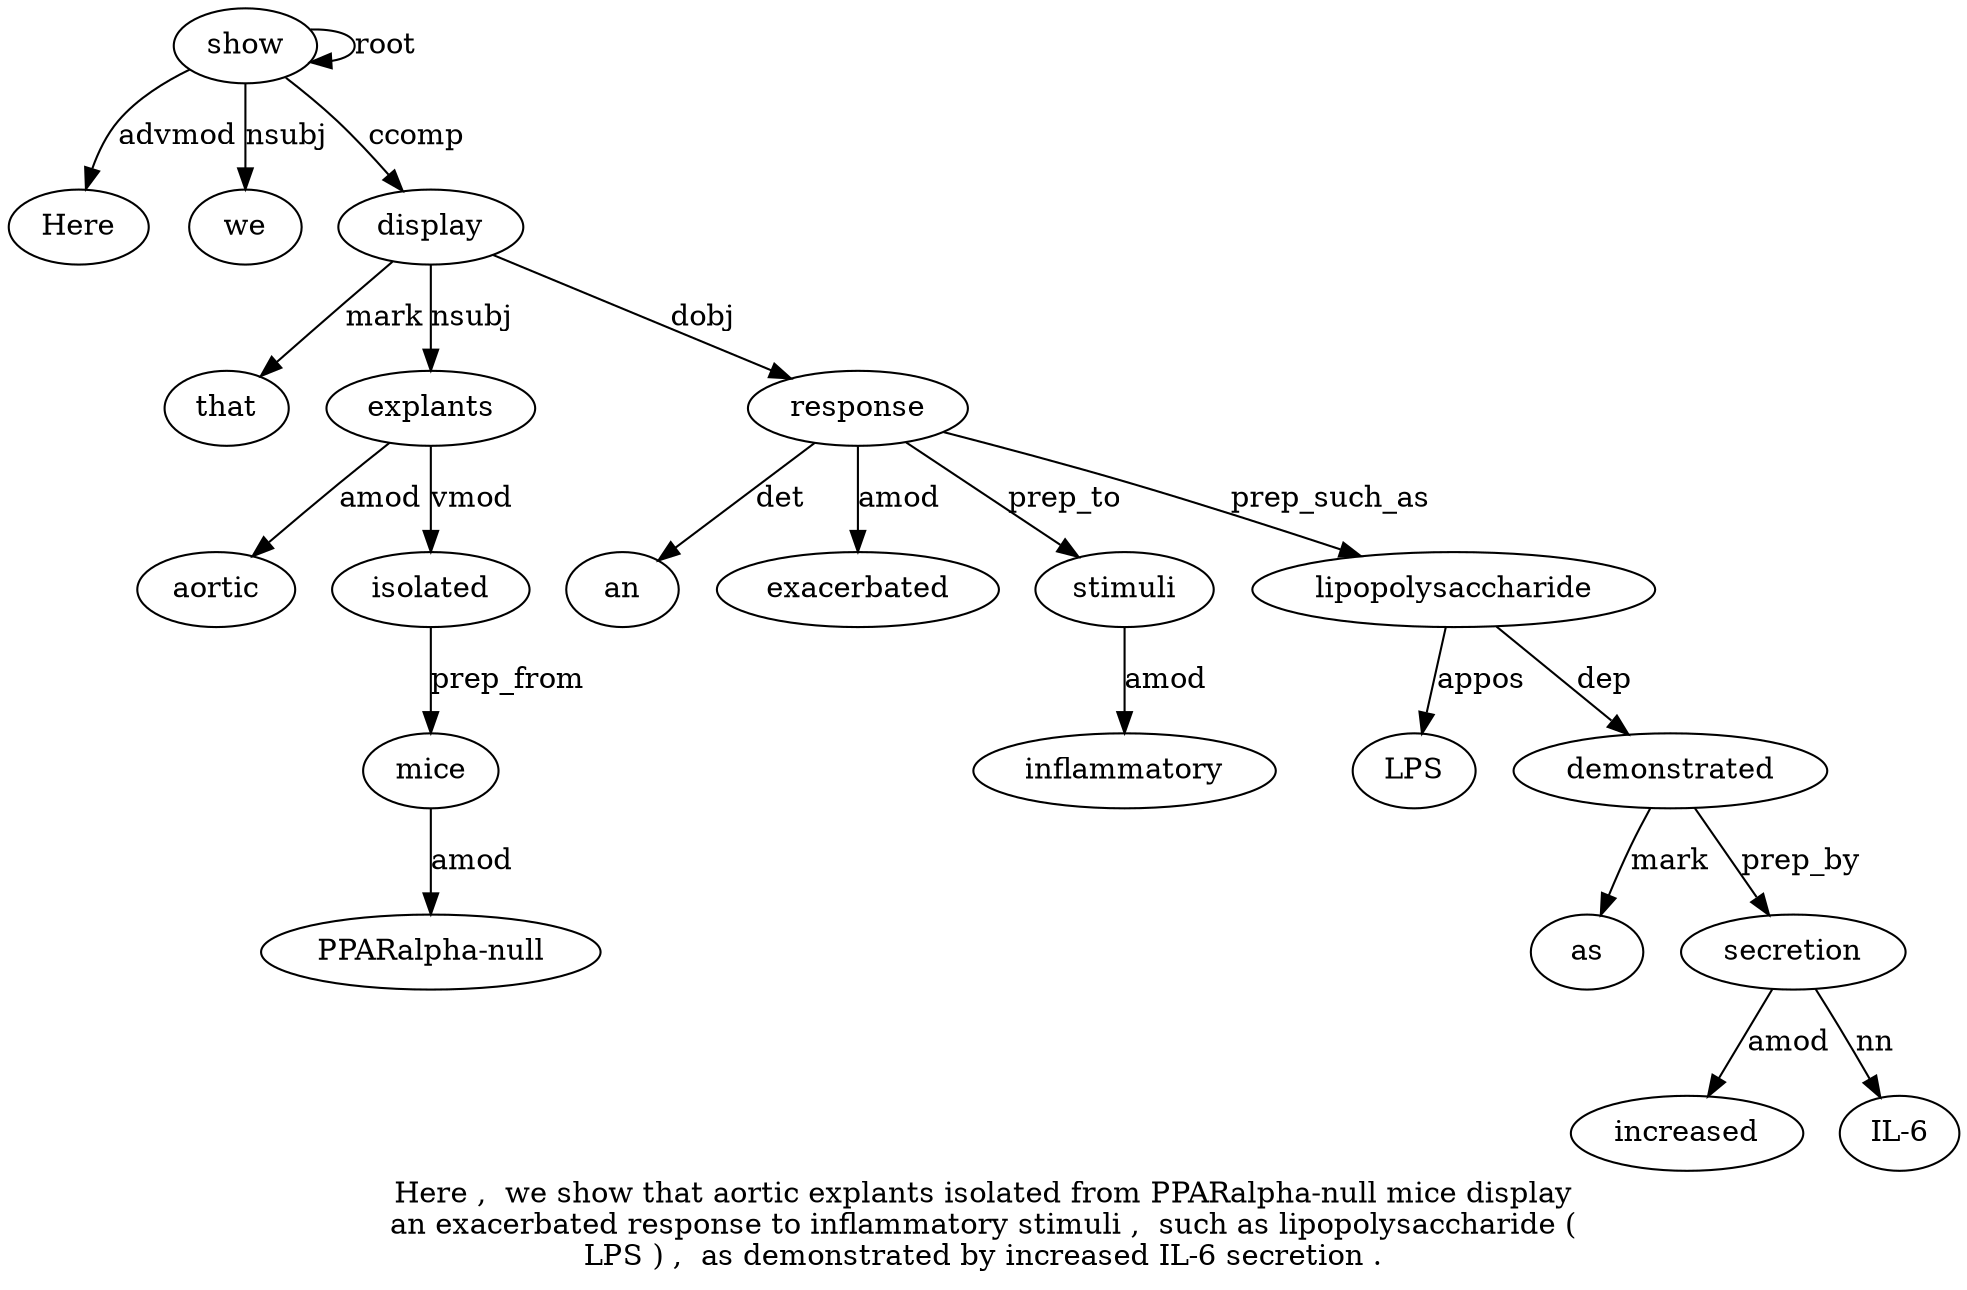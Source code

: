 digraph "Here ,  we show that aortic explants isolated from PPARalpha-null mice display an exacerbated response to inflammatory stimuli ,  such as lipopolysaccharide ( LPS ) ,  as demonstrated by increased IL-6 secretion ." {
label="Here ,  we show that aortic explants isolated from PPARalpha-null mice display
an exacerbated response to inflammatory stimuli ,  such as lipopolysaccharide (
LPS ) ,  as demonstrated by increased IL-6 secretion .";
show4 [style=filled, fillcolor=white, label=show];
Here1 [style=filled, fillcolor=white, label=Here];
show4 -> Here1  [label=advmod];
we3 [style=filled, fillcolor=white, label=we];
show4 -> we3  [label=nsubj];
show4 -> show4  [label=root];
display12 [style=filled, fillcolor=white, label=display];
that5 [style=filled, fillcolor=white, label=that];
display12 -> that5  [label=mark];
explants7 [style=filled, fillcolor=white, label=explants];
aortic6 [style=filled, fillcolor=white, label=aortic];
explants7 -> aortic6  [label=amod];
display12 -> explants7  [label=nsubj];
isolated8 [style=filled, fillcolor=white, label=isolated];
explants7 -> isolated8  [label=vmod];
mice11 [style=filled, fillcolor=white, label=mice];
"PPARalpha-null10" [style=filled, fillcolor=white, label="PPARalpha-null"];
mice11 -> "PPARalpha-null10"  [label=amod];
isolated8 -> mice11  [label=prep_from];
show4 -> display12  [label=ccomp];
response15 [style=filled, fillcolor=white, label=response];
an13 [style=filled, fillcolor=white, label=an];
response15 -> an13  [label=det];
exacerbated14 [style=filled, fillcolor=white, label=exacerbated];
response15 -> exacerbated14  [label=amod];
display12 -> response15  [label=dobj];
stimuli18 [style=filled, fillcolor=white, label=stimuli];
inflammatory17 [style=filled, fillcolor=white, label=inflammatory];
stimuli18 -> inflammatory17  [label=amod];
response15 -> stimuli18  [label=prep_to];
lipopolysaccharide22 [style=filled, fillcolor=white, label=lipopolysaccharide];
response15 -> lipopolysaccharide22  [label=prep_such_as];
LPS24 [style=filled, fillcolor=white, label=LPS];
lipopolysaccharide22 -> LPS24  [label=appos];
demonstrated28 [style=filled, fillcolor=white, label=demonstrated];
as27 [style=filled, fillcolor=white, label=as];
demonstrated28 -> as27  [label=mark];
lipopolysaccharide22 -> demonstrated28  [label=dep];
secretion32 [style=filled, fillcolor=white, label=secretion];
increased30 [style=filled, fillcolor=white, label=increased];
secretion32 -> increased30  [label=amod];
"IL-631" [style=filled, fillcolor=white, label="IL-6"];
secretion32 -> "IL-631"  [label=nn];
demonstrated28 -> secretion32  [label=prep_by];
}
